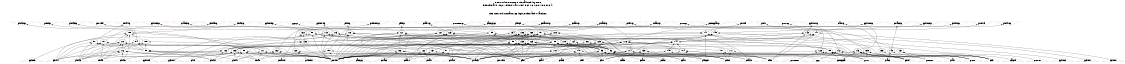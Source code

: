 # Network structure generated by ABC

digraph network {
size = "7.5,10";
center = true;
edge [dir = back];

{
  node [shape = plaintext];
  edge [style = invis];
  LevelTitle1 [label=""];
  LevelTitle2 [label=""];
  Level4 [label = ""];
  Level3 [label = ""];
  Level2 [label = ""];
  Level1 [label = ""];
  Level0 [label = ""];
  LevelTitle1 ->  LevelTitle2 ->  Level4 ->  Level3 ->  Level2 ->  Level1 ->  Level0;
}

{
  rank = same;
  LevelTitle1;
  title1 [shape=plaintext,
          fontsize=20,
          fontname = "Times-Roman",
          label="Network structure visualized by ABC\nBenchmark \"top\". Time was Wed Oct 16 16:07:28 2024. "
         ];
}

{
  rank = same;
  LevelTitle2;
  title2 [shape=plaintext,
          fontsize=18,
          fontname = "Times-Roman",
          label="The network contains 66 logic nodes and 0 latches.\n"
         ];
}

{
  rank = same;
  Level4;
  Node50 [label = "pbull2_p", shape = invtriangle, color = coral, fillcolor = coral];
  Node51 [label = "pend_p", shape = invtriangle, color = coral, fillcolor = coral];
  Node52 [label = "pbull3_p", shape = invtriangle, color = coral, fillcolor = coral];
  Node53 [label = "porwd_f", shape = invtriangle, color = coral, fillcolor = coral];
  Node54 [label = "pbull4_p", shape = invtriangle, color = coral, fillcolor = coral];
  Node55 [label = "ppluto3_p", shape = invtriangle, color = coral, fillcolor = coral];
  Node56 [label = "pwatch_p", shape = invtriangle, color = coral, fillcolor = coral];
  Node57 [label = "pbull5_p", shape = invtriangle, color = coral, fillcolor = coral];
  Node58 [label = "pbull6_p", shape = invtriangle, color = coral, fillcolor = coral];
  Node59 [label = "ppluto5_p", shape = invtriangle, color = coral, fillcolor = coral];
  Node60 [label = "ppy_p", shape = invtriangle, color = coral, fillcolor = coral];
  Node61 [label = "ppluto4_p", shape = invtriangle, color = coral, fillcolor = coral];
  Node62 [label = "plsd_p", shape = invtriangle, color = coral, fillcolor = coral];
  Node63 [label = "pvlenesr_p", shape = invtriangle, color = coral, fillcolor = coral];
  Node64 [label = "pfbi_p", shape = invtriangle, color = coral, fillcolor = coral];
  Node65 [label = "pstar1_p", shape = invtriangle, color = coral, fillcolor = coral];
  Node66 [label = "pvsumesr_p", shape = invtriangle, color = coral, fillcolor = coral];
  Node67 [label = "paccrpy_p", shape = invtriangle, color = coral, fillcolor = coral];
  Node68 [label = "pkbg_f", shape = invtriangle, color = coral, fillcolor = coral];
  Node69 [label = "pmarssr_p", shape = invtriangle, color = coral, fillcolor = coral];
  Node70 [label = "pstar0_p", shape = invtriangle, color = coral, fillcolor = coral];
  Node71 [label = "pstar3_p", shape = invtriangle, color = coral, fillcolor = coral];
  Node72 [label = "pdel1_p", shape = invtriangle, color = coral, fillcolor = coral];
  Node73 [label = "pstar2_p", shape = invtriangle, color = coral, fillcolor = coral];
  Node74 [label = "pvst0_p", shape = invtriangle, color = coral, fillcolor = coral];
  Node75 [label = "pcomppar_p", shape = invtriangle, color = coral, fillcolor = coral];
  Node76 [label = "powl_f", shape = invtriangle, color = coral, fillcolor = coral];
  Node77 [label = "psdo", shape = invtriangle, color = coral, fillcolor = coral];
  Node78 [label = "pvst1_p", shape = invtriangle, color = coral, fillcolor = coral];
  Node79 [label = "ppluto1_p", shape = invtriangle, color = coral, fillcolor = coral];
  Node80 [label = "pratr_p", shape = invtriangle, color = coral, fillcolor = coral];
  Node81 [label = "ppluto0_p", shape = invtriangle, color = coral, fillcolor = coral];
  Node82 [label = "povacc_p", shape = invtriangle, color = coral, fillcolor = coral];
  Node83 [label = "ppluto2_p", shape = invtriangle, color = coral, fillcolor = coral];
  Node84 [label = "pbull0_p", shape = invtriangle, color = coral, fillcolor = coral];
  Node85 [label = "pverr_f", shape = invtriangle, color = coral, fillcolor = coral];
  Node86 [label = "pbull1_p", shape = invtriangle, color = coral, fillcolor = coral];
}

{
  rank = same;
  Level3;
  Node89 [label = "89\n", shape = ellipse];
  Node98 [label = "98\n", shape = ellipse];
  Node108 [label = "108\n", shape = ellipse];
  Node113 [label = "113\n", shape = ellipse];
  Node115 [label = "115\n", shape = ellipse];
  Node118 [label = "118\n", shape = ellipse];
  Node121 [label = "121\n", shape = ellipse];
  Node123 [label = "123\n", shape = ellipse];
  Node127 [label = "127\n", shape = ellipse];
  Node128 [label = "128\n", shape = ellipse];
  Node132 [label = "132\n", shape = ellipse];
  Node134 [label = "134\n", shape = ellipse];
  Node136 [label = "136\n", shape = ellipse];
  Node138 [label = "138\n", shape = ellipse];
  Node141 [label = "141\n", shape = ellipse];
  Node143 [label = "143\n", shape = ellipse];
  Node147 [label = "147\n", shape = ellipse];
  Node149 [label = "149\n", shape = ellipse];
  Node151 [label = "151\n", shape = ellipse];
}

{
  rank = same;
  Level2;
  Node90 [label = "90\n", shape = ellipse];
  Node94 [label = "94\n", shape = ellipse];
  Node96 [label = "96\n", shape = ellipse];
  Node97 [label = "97\n", shape = ellipse];
  Node99 [label = "99\n", shape = ellipse];
  Node107 [label = "107\n", shape = ellipse];
  Node109 [label = "109\n", shape = ellipse];
  Node110 [label = "110\n", shape = ellipse];
  Node116 [label = "116\n", shape = ellipse];
  Node119 [label = "119\n", shape = ellipse];
  Node124 [label = "124\n", shape = ellipse];
  Node125 [label = "125\n", shape = ellipse];
  Node129 [label = "129\n", shape = ellipse];
  Node133 [label = "133\n", shape = ellipse];
  Node135 [label = "135\n", shape = ellipse];
  Node144 [label = "144\n", shape = ellipse];
}

{
  rank = same;
  Level1;
  Node88 [label = "88\n", shape = ellipse];
  Node91 [label = "91\n", shape = ellipse];
  Node92 [label = "92\n", shape = ellipse];
  Node93 [label = "93\n", shape = ellipse];
  Node95 [label = "95\n", shape = ellipse];
  Node100 [label = "100\n", shape = ellipse];
  Node101 [label = "101\n", shape = ellipse];
  Node102 [label = "102\n", shape = ellipse];
  Node103 [label = "103\n", shape = ellipse];
  Node104 [label = "104\n", shape = ellipse];
  Node105 [label = "105\n", shape = ellipse];
  Node106 [label = "106\n", shape = ellipse];
  Node111 [label = "111\n", shape = ellipse];
  Node112 [label = "112\n", shape = ellipse];
  Node114 [label = "114\n", shape = ellipse];
  Node117 [label = "117\n", shape = ellipse];
  Node120 [label = "120\n", shape = ellipse];
  Node122 [label = "122\n", shape = ellipse];
  Node126 [label = "126\n", shape = ellipse];
  Node130 [label = "130\n", shape = ellipse];
  Node131 [label = "131\n", shape = ellipse];
  Node137 [label = "137\n", shape = ellipse];
  Node139 [label = "139\n", shape = ellipse];
  Node140 [label = "140\n", shape = ellipse];
  Node142 [label = "142\n", shape = ellipse];
  Node145 [label = "145\n", shape = ellipse];
  Node146 [label = "146\n", shape = ellipse];
  Node148 [label = "148\n", shape = ellipse];
  Node150 [label = "150\n", shape = ellipse];
  Node152 [label = "152\n", shape = ellipse];
  Node153 [label = "153\n", shape = ellipse];
}

{
  rank = same;
  Level0;
  Node1 [label = "pdel1", shape = triangle, color = coral, fillcolor = coral];
  Node2 [label = "pratr", shape = triangle, color = coral, fillcolor = coral];
  Node3 [label = "pbull1", shape = triangle, color = coral, fillcolor = coral];
  Node4 [label = "pbull0", shape = triangle, color = coral, fillcolor = coral];
  Node5 [label = "pwatch", shape = triangle, color = coral, fillcolor = coral];
  Node6 [label = "povacc", shape = triangle, color = coral, fillcolor = coral];
  Node7 [label = "pverr_n", shape = triangle, color = coral, fillcolor = coral];
  Node8 [label = "porwd_n", shape = triangle, color = coral, fillcolor = coral];
  Node9 [label = "pvlenesr", shape = triangle, color = coral, fillcolor = coral];
  Node10 [label = "pmmerr", shape = triangle, color = coral, fillcolor = coral];
  Node11 [label = "paccrpy", shape = triangle, color = coral, fillcolor = coral];
  Node12 [label = "pvacc", shape = triangle, color = coral, fillcolor = coral];
  Node13 [label = "pcat4", shape = triangle, color = coral, fillcolor = coral];
  Node14 [label = "pvst1", shape = triangle, color = coral, fillcolor = coral];
  Node15 [label = "pcapsd", shape = triangle, color = coral, fillcolor = coral];
  Node16 [label = "pcat3", shape = triangle, color = coral, fillcolor = coral];
  Node17 [label = "pcat2", shape = triangle, color = coral, fillcolor = coral];
  Node18 [label = "pcat1", shape = triangle, color = coral, fillcolor = coral];
  Node19 [label = "plsd", shape = triangle, color = coral, fillcolor = coral];
  Node20 [label = "pvst0", shape = triangle, color = coral, fillcolor = coral];
  Node21 [label = "pcat0", shape = triangle, color = coral, fillcolor = coral];
  Node22 [label = "pibt2", shape = triangle, color = coral, fillcolor = coral];
  Node23 [label = "pkbg_n", shape = triangle, color = coral, fillcolor = coral];
  Node24 [label = "pmarssr", shape = triangle, color = coral, fillcolor = coral];
  Node25 [label = "pend", shape = triangle, color = coral, fillcolor = coral];
  Node26 [label = "pvsumesr", shape = triangle, color = coral, fillcolor = coral];
  Node27 [label = "pbull5", shape = triangle, color = coral, fillcolor = coral];
  Node28 [label = "ppluto4", shape = triangle, color = coral, fillcolor = coral];
  Node29 [label = "pstar2", shape = triangle, color = coral, fillcolor = coral];
  Node30 [label = "pbull4", shape = triangle, color = coral, fillcolor = coral];
  Node31 [label = "ppluto5", shape = triangle, color = coral, fillcolor = coral];
  Node32 [label = "ppy", shape = triangle, color = coral, fillcolor = coral];
  Node33 [label = "pstar3", shape = triangle, color = coral, fillcolor = coral];
  Node34 [label = "pbull3", shape = triangle, color = coral, fillcolor = coral];
  Node35 [label = "pcomppar", shape = triangle, color = coral, fillcolor = coral];
  Node36 [label = "pibt1", shape = triangle, color = coral, fillcolor = coral];
  Node37 [label = "pstar0", shape = triangle, color = coral, fillcolor = coral];
  Node38 [label = "pbull2", shape = triangle, color = coral, fillcolor = coral];
  Node39 [label = "pibt0", shape = triangle, color = coral, fillcolor = coral];
  Node40 [label = "pstar1", shape = triangle, color = coral, fillcolor = coral];
  Node41 [label = "ppluto0", shape = triangle, color = coral, fillcolor = coral];
  Node42 [label = "pfbi", shape = triangle, color = coral, fillcolor = coral];
  Node43 [label = "powl_n", shape = triangle, color = coral, fillcolor = coral];
  Node44 [label = "ppluto1", shape = triangle, color = coral, fillcolor = coral];
  Node45 [label = "piclr", shape = triangle, color = coral, fillcolor = coral];
  Node46 [label = "ppluto2", shape = triangle, color = coral, fillcolor = coral];
  Node47 [label = "pbull6", shape = triangle, color = coral, fillcolor = coral];
  Node48 [label = "pcat5", shape = triangle, color = coral, fillcolor = coral];
  Node49 [label = "ppluto3", shape = triangle, color = coral, fillcolor = coral];
}

title1 -> title2 [style = invis];
title2 -> Node50 [style = invis];
title2 -> Node51 [style = invis];
title2 -> Node52 [style = invis];
title2 -> Node53 [style = invis];
title2 -> Node54 [style = invis];
title2 -> Node55 [style = invis];
title2 -> Node56 [style = invis];
title2 -> Node57 [style = invis];
title2 -> Node58 [style = invis];
title2 -> Node59 [style = invis];
title2 -> Node60 [style = invis];
title2 -> Node61 [style = invis];
title2 -> Node62 [style = invis];
title2 -> Node63 [style = invis];
title2 -> Node64 [style = invis];
title2 -> Node65 [style = invis];
title2 -> Node66 [style = invis];
title2 -> Node67 [style = invis];
title2 -> Node68 [style = invis];
title2 -> Node69 [style = invis];
title2 -> Node70 [style = invis];
title2 -> Node71 [style = invis];
title2 -> Node72 [style = invis];
title2 -> Node73 [style = invis];
title2 -> Node74 [style = invis];
title2 -> Node75 [style = invis];
title2 -> Node76 [style = invis];
title2 -> Node77 [style = invis];
title2 -> Node78 [style = invis];
title2 -> Node79 [style = invis];
title2 -> Node80 [style = invis];
title2 -> Node81 [style = invis];
title2 -> Node82 [style = invis];
title2 -> Node83 [style = invis];
title2 -> Node84 [style = invis];
title2 -> Node85 [style = invis];
title2 -> Node86 [style = invis];
Node50 -> Node51 [style = invis];
Node51 -> Node52 [style = invis];
Node52 -> Node53 [style = invis];
Node53 -> Node54 [style = invis];
Node54 -> Node55 [style = invis];
Node55 -> Node56 [style = invis];
Node56 -> Node57 [style = invis];
Node57 -> Node58 [style = invis];
Node58 -> Node59 [style = invis];
Node59 -> Node60 [style = invis];
Node60 -> Node61 [style = invis];
Node61 -> Node62 [style = invis];
Node62 -> Node63 [style = invis];
Node63 -> Node64 [style = invis];
Node64 -> Node65 [style = invis];
Node65 -> Node66 [style = invis];
Node66 -> Node67 [style = invis];
Node67 -> Node68 [style = invis];
Node68 -> Node69 [style = invis];
Node69 -> Node70 [style = invis];
Node70 -> Node71 [style = invis];
Node71 -> Node72 [style = invis];
Node72 -> Node73 [style = invis];
Node73 -> Node74 [style = invis];
Node74 -> Node75 [style = invis];
Node75 -> Node76 [style = invis];
Node76 -> Node77 [style = invis];
Node77 -> Node78 [style = invis];
Node78 -> Node79 [style = invis];
Node79 -> Node80 [style = invis];
Node80 -> Node81 [style = invis];
Node81 -> Node82 [style = invis];
Node82 -> Node83 [style = invis];
Node83 -> Node84 [style = invis];
Node84 -> Node85 [style = invis];
Node85 -> Node86 [style = invis];
Node50 -> Node88 [style = solid];
Node51 -> Node89 [style = solid];
Node52 -> Node94 [style = solid];
Node53 -> Node96 [style = solid];
Node54 -> Node97 [style = solid];
Node55 -> Node98 [style = solid];
Node56 -> Node106 [style = solid];
Node57 -> Node107 [style = solid];
Node58 -> Node108 [style = solid];
Node59 -> Node113 [style = solid];
Node60 -> Node114 [style = solid];
Node61 -> Node115 [style = solid];
Node62 -> Node118 [style = solid];
Node63 -> Node120 [style = solid];
Node64 -> Node121 [style = solid];
Node65 -> Node123 [style = solid];
Node66 -> Node126 [style = solid];
Node67 -> Node127 [style = solid];
Node68 -> Node128 [style = solid];
Node69 -> Node132 [style = solid];
Node70 -> Node134 [style = solid];
Node71 -> Node136 [style = solid];
Node72 -> Node137 [style = solid];
Node73 -> Node138 [style = solid];
Node74 -> Node139 [style = solid];
Node75 -> Node140 [style = solid];
Node76 -> Node141 [style = solid];
Node77 -> Node153 [style = solid];
Node78 -> Node142 [style = solid];
Node79 -> Node143 [style = solid];
Node80 -> Node146 [style = solid];
Node81 -> Node147 [style = solid];
Node82 -> Node148 [style = solid];
Node83 -> Node149 [style = solid];
Node84 -> Node150 [style = solid];
Node85 -> Node151 [style = solid];
Node86 -> Node152 [style = solid];
Node88 -> Node3 [style = solid];
Node88 -> Node4 [style = solid];
Node88 -> Node5 [style = solid];
Node88 -> Node38 [style = solid];
Node88 -> Node43 [style = solid];
Node89 -> Node90 [style = solid];
Node89 -> Node25 [style = solid];
Node89 -> Node42 [style = solid];
Node89 -> Node43 [style = solid];
Node90 -> Node91 [style = solid];
Node90 -> Node92 [style = solid];
Node90 -> Node93 [style = solid];
Node90 -> Node5 [style = solid];
Node90 -> Node42 [style = solid];
Node90 -> Node43 [style = solid];
Node91 -> Node29 [style = solid];
Node91 -> Node37 [style = solid];
Node91 -> Node40 [style = solid];
Node92 -> Node17 [style = solid];
Node92 -> Node18 [style = solid];
Node92 -> Node22 [style = solid];
Node92 -> Node36 [style = solid];
Node92 -> Node39 [style = solid];
Node92 -> Node48 [style = solid];
Node93 -> Node13 [style = solid];
Node93 -> Node16 [style = solid];
Node93 -> Node21 [style = solid];
Node93 -> Node22 [style = solid];
Node93 -> Node36 [style = solid];
Node93 -> Node39 [style = solid];
Node94 -> Node95 [style = solid];
Node94 -> Node34 [style = solid];
Node94 -> Node43 [style = solid];
Node95 -> Node3 [style = solid];
Node95 -> Node4 [style = solid];
Node95 -> Node5 [style = solid];
Node95 -> Node38 [style = solid];
Node96 -> Node92 [style = solid];
Node96 -> Node93 [style = solid];
Node96 -> Node5 [style = solid];
Node97 -> Node95 [style = solid];
Node97 -> Node30 [style = solid];
Node97 -> Node34 [style = solid];
Node97 -> Node43 [style = solid];
Node98 -> Node99 [style = solid];
Node98 -> Node36 [style = solid];
Node98 -> Node43 [style = solid];
Node98 -> Node49 [style = solid];
Node99 -> Node100 [style = solid];
Node99 -> Node101 [style = solid];
Node99 -> Node102 [style = solid];
Node99 -> Node103 [style = solid];
Node99 -> Node104 [style = solid];
Node99 -> Node105 [style = solid];
Node100 -> Node5 [style = solid];
Node100 -> Node43 [style = solid];
Node101 -> Node22 [style = solid];
Node101 -> Node39 [style = solid];
Node102 -> Node34 [style = solid];
Node102 -> Node38 [style = solid];
Node102 -> Node47 [style = solid];
Node103 -> Node3 [style = solid];
Node103 -> Node4 [style = solid];
Node103 -> Node27 [style = solid];
Node103 -> Node30 [style = solid];
Node104 -> Node14 [style = solid];
Node104 -> Node23 [style = solid];
Node104 -> Node25 [style = solid];
Node104 -> Node43 [style = solid];
Node105 -> Node10 [style = solid];
Node105 -> Node20 [style = solid];
Node105 -> Node25 [style = solid];
Node105 -> Node35 [style = solid];
Node105 -> Node43 [style = solid];
Node106 -> Node5 [style = solid];
Node106 -> Node6 [style = solid];
Node106 -> Node12 [style = solid];
Node106 -> Node43 [style = solid];
Node107 -> Node95 [style = solid];
Node107 -> Node27 [style = solid];
Node107 -> Node30 [style = solid];
Node107 -> Node34 [style = solid];
Node107 -> Node43 [style = solid];
Node108 -> Node109 [style = solid];
Node108 -> Node110 [style = solid];
Node108 -> Node111 [style = solid];
Node108 -> Node27 [style = solid];
Node108 -> Node30 [style = solid];
Node108 -> Node47 [style = solid];
Node109 -> Node95 [style = solid];
Node109 -> Node34 [style = solid];
Node109 -> Node43 [style = solid];
Node110 -> Node111 [style = solid];
Node110 -> Node95 [style = solid];
Node110 -> Node112 [style = solid];
Node110 -> Node27 [style = solid];
Node110 -> Node30 [style = solid];
Node110 -> Node34 [style = solid];
Node111 -> Node3 [style = solid];
Node111 -> Node4 [style = solid];
Node111 -> Node5 [style = solid];
Node111 -> Node43 [style = solid];
Node112 -> Node27 [style = solid];
Node112 -> Node30 [style = solid];
Node112 -> Node34 [style = solid];
Node112 -> Node38 [style = solid];
Node112 -> Node43 [style = solid];
Node112 -> Node47 [style = solid];
Node113 -> Node99 [style = solid];
Node113 -> Node31 [style = solid];
Node113 -> Node36 [style = solid];
Node113 -> Node43 [style = solid];
Node114 -> Node1 [style = solid];
Node114 -> Node32 [style = solid];
Node114 -> Node42 [style = solid];
Node114 -> Node45 [style = solid];
Node115 -> Node116 [style = solid];
Node115 -> Node28 [style = solid];
Node115 -> Node36 [style = solid];
Node115 -> Node43 [style = solid];
Node116 -> Node100 [style = solid];
Node116 -> Node117 [style = solid];
Node116 -> Node102 [style = solid];
Node116 -> Node103 [style = solid];
Node116 -> Node104 [style = solid];
Node116 -> Node105 [style = solid];
Node117 -> Node22 [style = solid];
Node117 -> Node39 [style = solid];
Node118 -> Node119 [style = solid];
Node118 -> Node91 [style = solid];
Node118 -> Node19 [style = solid];
Node118 -> Node33 [style = solid];
Node118 -> Node42 [style = solid];
Node118 -> Node43 [style = solid];
Node119 -> Node100 [style = solid];
Node119 -> Node92 [style = solid];
Node119 -> Node93 [style = solid];
Node120 -> Node9 [style = solid];
Node120 -> Node23 [style = solid];
Node120 -> Node43 [style = solid];
Node121 -> Node119 [style = solid];
Node121 -> Node122 [style = solid];
Node121 -> Node8 [style = solid];
Node121 -> Node29 [style = solid];
Node121 -> Node42 [style = solid];
Node121 -> Node43 [style = solid];
Node122 -> Node37 [style = solid];
Node122 -> Node40 [style = solid];
Node123 -> Node124 [style = solid];
Node123 -> Node125 [style = solid];
Node123 -> Node37 [style = solid];
Node123 -> Node40 [style = solid];
Node123 -> Node42 [style = solid];
Node123 -> Node43 [style = solid];
Node124 -> Node100 [style = solid];
Node124 -> Node92 [style = solid];
Node124 -> Node93 [style = solid];
Node124 -> Node8 [style = solid];
Node125 -> Node92 [style = solid];
Node125 -> Node93 [style = solid];
Node125 -> Node5 [style = solid];
Node125 -> Node8 [style = solid];
Node125 -> Node42 [style = solid];
Node125 -> Node43 [style = solid];
Node126 -> Node14 [style = solid];
Node126 -> Node25 [style = solid];
Node126 -> Node26 [style = solid];
Node126 -> Node43 [style = solid];
Node127 -> Node90 [style = solid];
Node127 -> Node11 [style = solid];
Node127 -> Node42 [style = solid];
Node127 -> Node43 [style = solid];
Node128 -> Node90 [style = solid];
Node128 -> Node129 [style = solid];
Node128 -> Node131 [style = solid];
Node128 -> Node23 [style = solid];
Node129 -> Node91 [style = solid];
Node129 -> Node92 [style = solid];
Node129 -> Node93 [style = solid];
Node129 -> Node130 [style = solid];
Node129 -> Node5 [style = solid];
Node129 -> Node33 [style = solid];
Node130 -> Node5 [style = solid];
Node130 -> Node18 [style = solid];
Node130 -> Node21 [style = solid];
Node130 -> Node22 [style = solid];
Node130 -> Node36 [style = solid];
Node131 -> Node42 [style = solid];
Node131 -> Node43 [style = solid];
Node132 -> Node133 [style = solid];
Node132 -> Node5 [style = solid];
Node132 -> Node24 [style = solid];
Node132 -> Node43 [style = solid];
Node133 -> Node102 [style = solid];
Node133 -> Node103 [style = solid];
Node134 -> Node135 [style = solid];
Node134 -> Node125 [style = solid];
Node134 -> Node37 [style = solid];
Node135 -> Node92 [style = solid];
Node135 -> Node93 [style = solid];
Node135 -> Node5 [style = solid];
Node135 -> Node8 [style = solid];
Node135 -> Node42 [style = solid];
Node135 -> Node43 [style = solid];
Node136 -> Node135 [style = solid];
Node136 -> Node125 [style = solid];
Node136 -> Node122 [style = solid];
Node136 -> Node29 [style = solid];
Node136 -> Node33 [style = solid];
Node136 -> Node43 [style = solid];
Node137 -> Node15 [style = solid];
Node137 -> Node45 [style = solid];
Node138 -> Node124 [style = solid];
Node138 -> Node125 [style = solid];
Node138 -> Node122 [style = solid];
Node138 -> Node29 [style = solid];
Node138 -> Node42 [style = solid];
Node138 -> Node43 [style = solid];
Node139 -> Node14 [style = solid];
Node139 -> Node20 [style = solid];
Node139 -> Node42 [style = solid];
Node139 -> Node45 [style = solid];
Node140 -> Node1 [style = solid];
Node140 -> Node35 [style = solid];
Node140 -> Node42 [style = solid];
Node140 -> Node43 [style = solid];
Node141 -> Node133 [style = solid];
Node141 -> Node5 [style = solid];
Node141 -> Node23 [style = solid];
Node141 -> Node25 [style = solid];
Node141 -> Node45 [style = solid];
Node142 -> Node14 [style = solid];
Node142 -> Node32 [style = solid];
Node142 -> Node42 [style = solid];
Node142 -> Node45 [style = solid];
Node143 -> Node144 [style = solid];
Node143 -> Node39 [style = solid];
Node143 -> Node43 [style = solid];
Node143 -> Node44 [style = solid];
Node144 -> Node100 [style = solid];
Node144 -> Node145 [style = solid];
Node144 -> Node102 [style = solid];
Node144 -> Node103 [style = solid];
Node144 -> Node104 [style = solid];
Node144 -> Node105 [style = solid];
Node145 -> Node22 [style = solid];
Node145 -> Node36 [style = solid];
Node146 -> Node2 [style = solid];
Node146 -> Node10 [style = solid];
Node146 -> Node20 [style = solid];
Node146 -> Node25 [style = solid];
Node146 -> Node35 [style = solid];
Node146 -> Node43 [style = solid];
Node147 -> Node144 [style = solid];
Node147 -> Node39 [style = solid];
Node147 -> Node41 [style = solid];
Node147 -> Node43 [style = solid];
Node148 -> Node12 [style = solid];
Node148 -> Node45 [style = solid];
Node149 -> Node116 [style = solid];
Node149 -> Node36 [style = solid];
Node149 -> Node43 [style = solid];
Node149 -> Node46 [style = solid];
Node150 -> Node4 [style = solid];
Node150 -> Node5 [style = solid];
Node150 -> Node43 [style = solid];
Node151 -> Node90 [style = solid];
Node151 -> Node133 [style = solid];
Node151 -> Node129 [style = solid];
Node151 -> Node131 [style = solid];
Node151 -> Node5 [style = solid];
Node151 -> Node7 [style = solid];
Node152 -> Node3 [style = solid];
Node152 -> Node4 [style = solid];
Node152 -> Node5 [style = solid];
Node152 -> Node43 [style = solid];
Node153 -> Node20 [style = solid];
}

